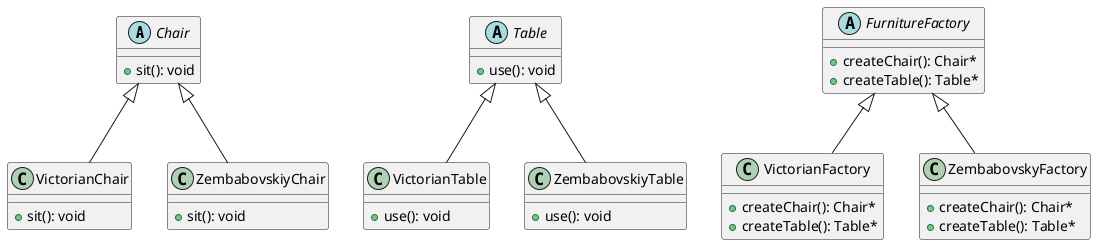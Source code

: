 
@startuml
abstract class Chair {
  + sit(): void
}

abstract class Table {
  + use(): void
}

class VictorianChair {
  + sit(): void
}

class VictorianTable {
  + use(): void
}

class ZembabovskiyChair {
  + sit(): void
}

class ZembabovskiyTable {
  + use(): void
}

abstract class FurnitureFactory {
  + createChair(): Chair*
  + createTable(): Table*
}

class VictorianFactory {
  + createChair(): Chair*
  + createTable(): Table*
}

class ZembabovskyFactory {
  + createChair(): Chair*
  + createTable(): Table*
}

Chair <|-- VictorianChair
Chair <|-- ZembabovskiyChair
Table <|-- VictorianTable
Table <|-- ZembabovskiyTable
FurnitureFactory <|-- VictorianFactory
FurnitureFactory <|-- ZembabovskyFactory
@enduml
